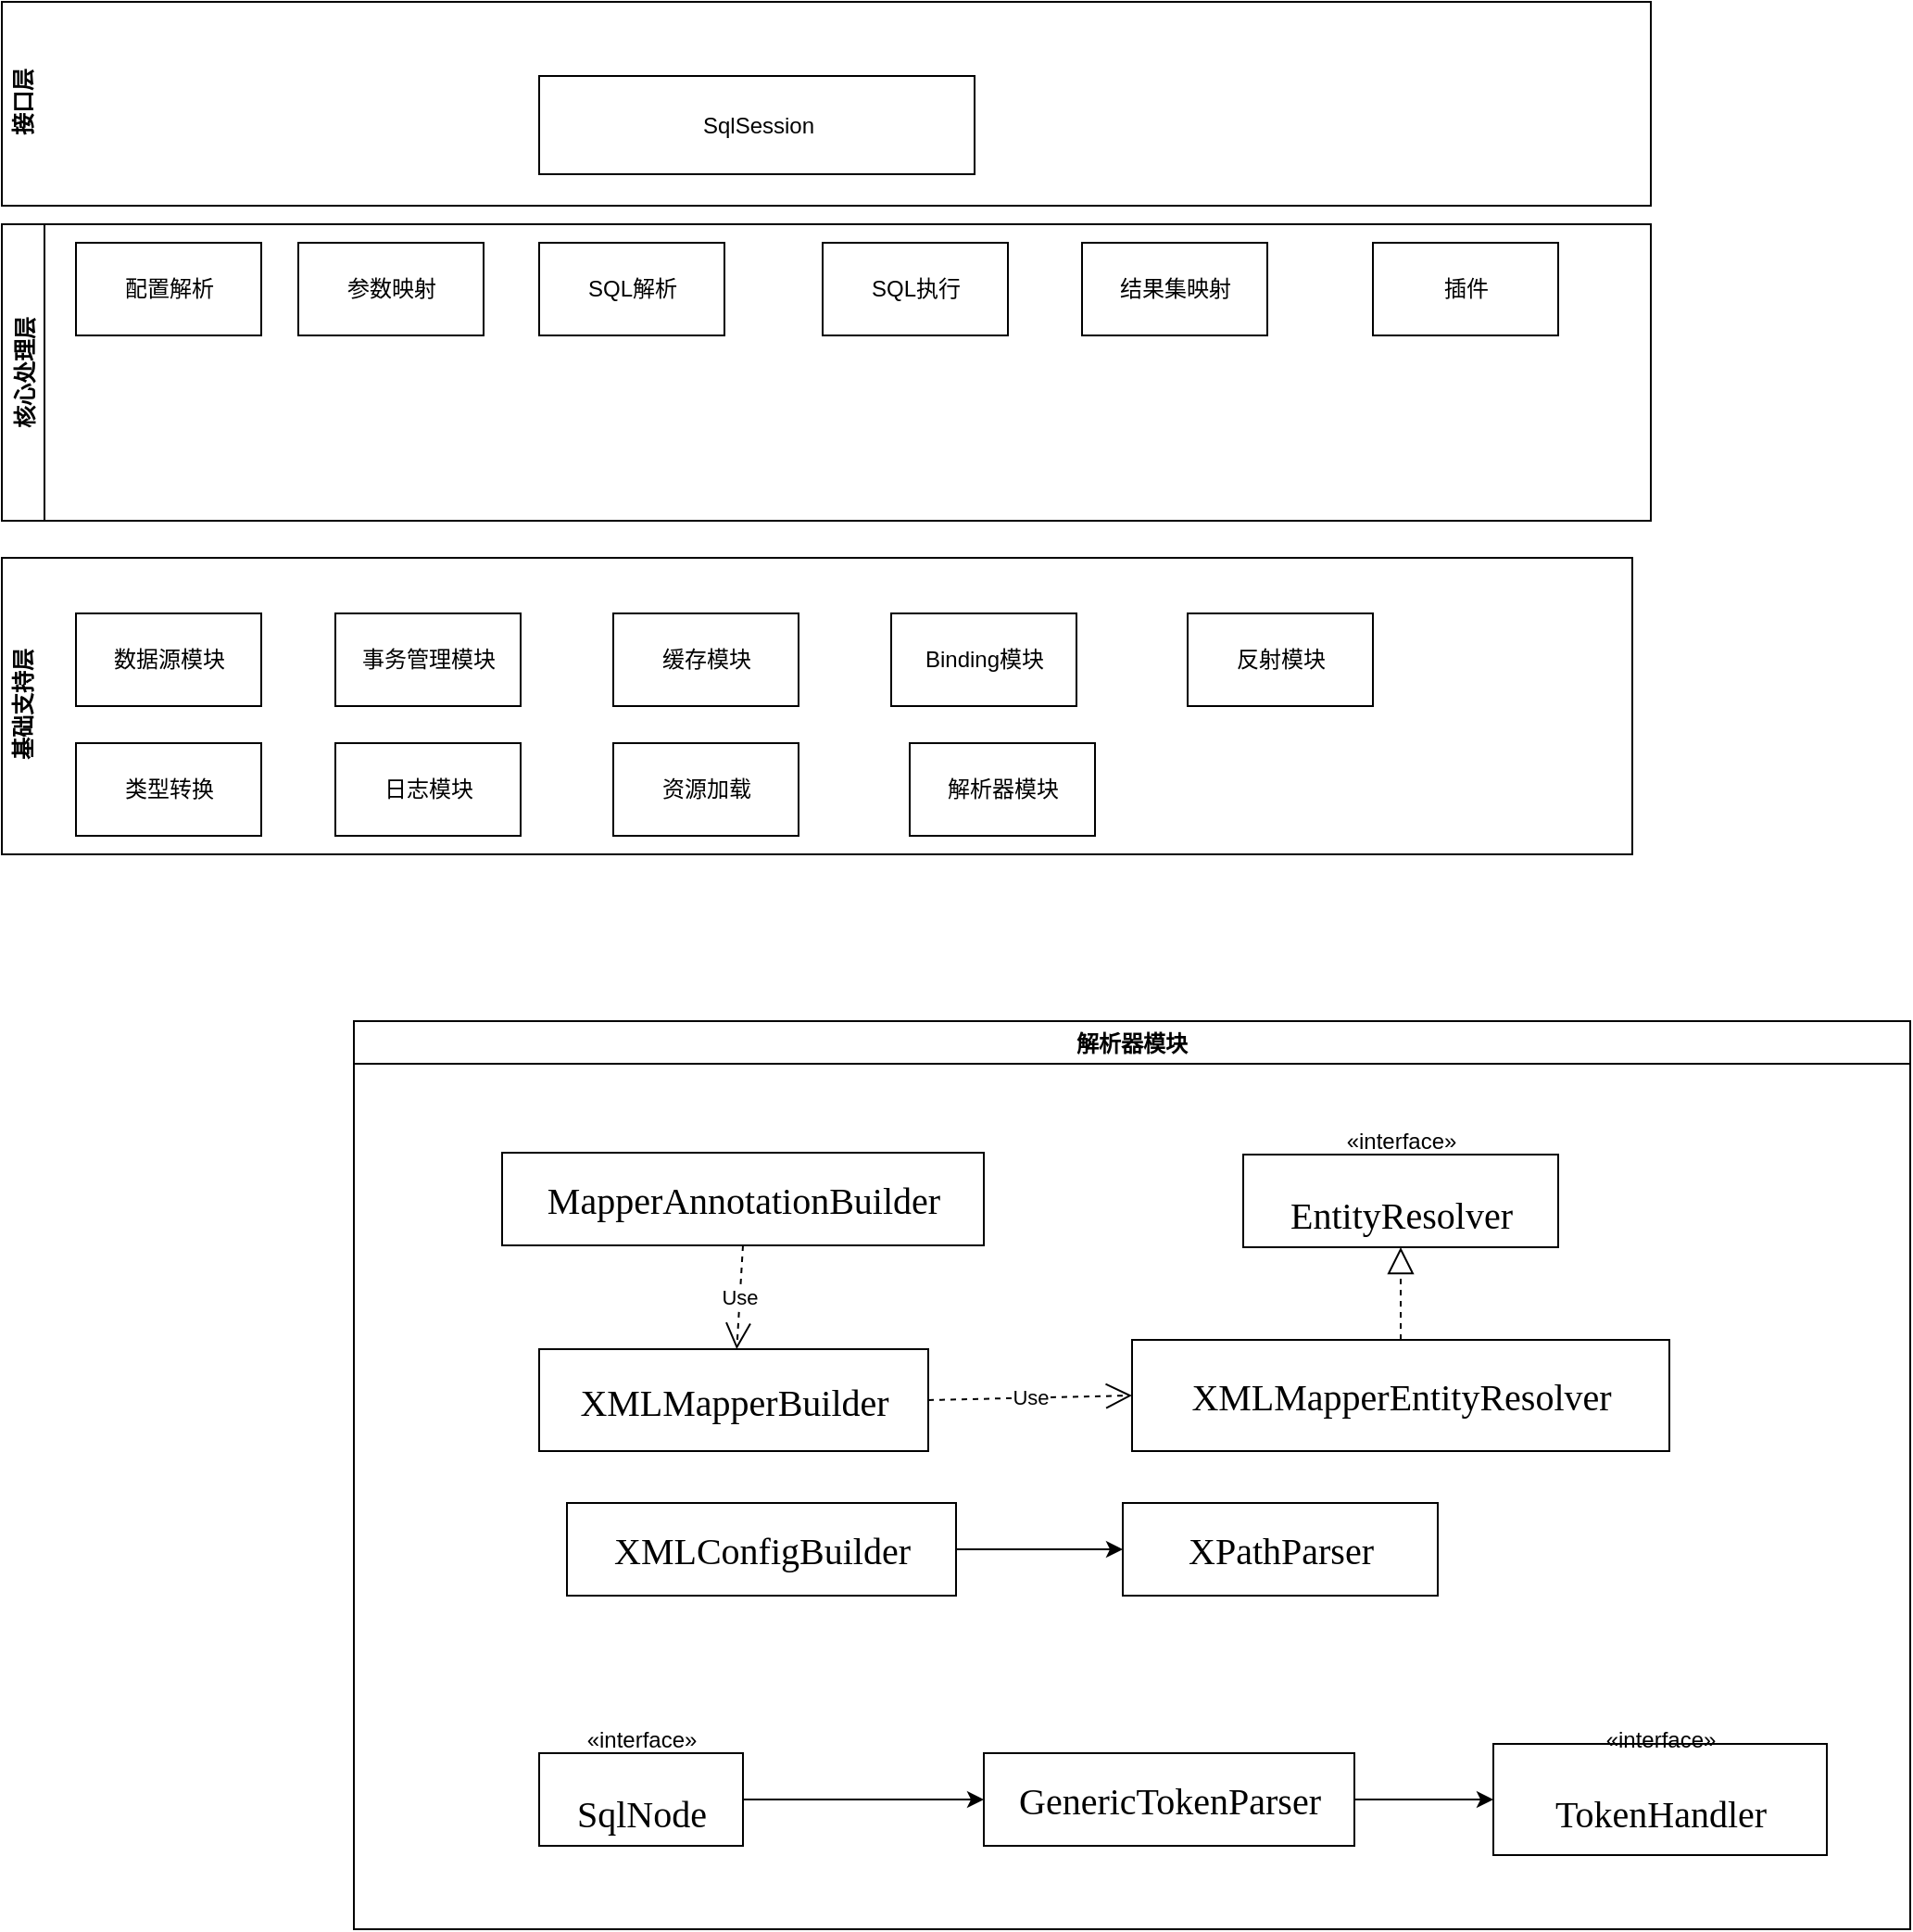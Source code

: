 <mxfile version="12.5.1" type="github">
  <diagram id="NqdyVlGYuGU1DPlqcApG" name="Page-1">
    <mxGraphModel dx="1422" dy="762" grid="1" gridSize="10" guides="1" tooltips="1" connect="1" arrows="1" fold="1" page="1" pageScale="1" pageWidth="827" pageHeight="1169" math="0" shadow="0">
      <root>
        <mxCell id="0"/>
        <mxCell id="1" parent="0"/>
        <mxCell id="Ca9ZKJGd3RS6ejhv2K8J-3" value="接口层" style="swimlane;html=1;horizontal=0;swimlaneLine=0;" vertex="1" parent="1">
          <mxGeometry y="20" width="890" height="110" as="geometry"/>
        </mxCell>
        <mxCell id="Ca9ZKJGd3RS6ejhv2K8J-18" value="SqlSession" style="html=1;dashed=0;whitespace=wrap;" vertex="1" parent="Ca9ZKJGd3RS6ejhv2K8J-3">
          <mxGeometry x="290" y="40" width="235" height="53" as="geometry"/>
        </mxCell>
        <mxCell id="Ca9ZKJGd3RS6ejhv2K8J-6" value="基础支持层" style="swimlane;html=1;horizontal=0;swimlaneLine=0;startSize=23;" vertex="1" parent="1">
          <mxGeometry y="320" width="880" height="160" as="geometry"/>
        </mxCell>
        <mxCell id="Ca9ZKJGd3RS6ejhv2K8J-19" value="数据源模块" style="html=1;dashed=0;whitespace=wrap;" vertex="1" parent="Ca9ZKJGd3RS6ejhv2K8J-6">
          <mxGeometry x="40" y="30" width="100" height="50" as="geometry"/>
        </mxCell>
        <mxCell id="Ca9ZKJGd3RS6ejhv2K8J-20" value="事务管理模块" style="html=1;dashed=0;whitespace=wrap;" vertex="1" parent="Ca9ZKJGd3RS6ejhv2K8J-6">
          <mxGeometry x="180" y="30" width="100" height="50" as="geometry"/>
        </mxCell>
        <mxCell id="Ca9ZKJGd3RS6ejhv2K8J-21" value="缓存模块" style="html=1;dashed=0;whitespace=wrap;" vertex="1" parent="Ca9ZKJGd3RS6ejhv2K8J-6">
          <mxGeometry x="330" y="30" width="100" height="50" as="geometry"/>
        </mxCell>
        <mxCell id="Ca9ZKJGd3RS6ejhv2K8J-22" value="Binding模块" style="html=1;dashed=0;whitespace=wrap;" vertex="1" parent="Ca9ZKJGd3RS6ejhv2K8J-6">
          <mxGeometry x="480" y="30" width="100" height="50" as="geometry"/>
        </mxCell>
        <mxCell id="Ca9ZKJGd3RS6ejhv2K8J-23" value="反射模块" style="html=1;dashed=0;whitespace=wrap;" vertex="1" parent="Ca9ZKJGd3RS6ejhv2K8J-6">
          <mxGeometry x="640" y="30" width="100" height="50" as="geometry"/>
        </mxCell>
        <mxCell id="Ca9ZKJGd3RS6ejhv2K8J-24" value="类型转换" style="html=1;dashed=0;whitespace=wrap;" vertex="1" parent="Ca9ZKJGd3RS6ejhv2K8J-6">
          <mxGeometry x="40" y="100" width="100" height="50" as="geometry"/>
        </mxCell>
        <mxCell id="Ca9ZKJGd3RS6ejhv2K8J-25" value="日志模块" style="html=1;dashed=0;whitespace=wrap;" vertex="1" parent="Ca9ZKJGd3RS6ejhv2K8J-6">
          <mxGeometry x="180" y="100" width="100" height="50" as="geometry"/>
        </mxCell>
        <mxCell id="Ca9ZKJGd3RS6ejhv2K8J-26" value="资源加载" style="html=1;dashed=0;whitespace=wrap;" vertex="1" parent="Ca9ZKJGd3RS6ejhv2K8J-6">
          <mxGeometry x="330" y="100" width="100" height="50" as="geometry"/>
        </mxCell>
        <mxCell id="Ca9ZKJGd3RS6ejhv2K8J-27" value="解析器模块" style="html=1;dashed=0;whitespace=wrap;" vertex="1" parent="Ca9ZKJGd3RS6ejhv2K8J-6">
          <mxGeometry x="490" y="100" width="100" height="50" as="geometry"/>
        </mxCell>
        <mxCell id="Ca9ZKJGd3RS6ejhv2K8J-4" value="核心处理层" style="swimlane;startSize=23;horizontal=0;" vertex="1" parent="1">
          <mxGeometry y="140" width="890" height="160" as="geometry"/>
        </mxCell>
        <mxCell id="Ca9ZKJGd3RS6ejhv2K8J-10" value="配置解析" style="html=1;dashed=0;whitespace=wrap;" vertex="1" parent="Ca9ZKJGd3RS6ejhv2K8J-4">
          <mxGeometry x="40" y="10" width="100" height="50" as="geometry"/>
        </mxCell>
        <mxCell id="Ca9ZKJGd3RS6ejhv2K8J-11" value="参数映射" style="html=1;dashed=0;whitespace=wrap;" vertex="1" parent="Ca9ZKJGd3RS6ejhv2K8J-4">
          <mxGeometry x="160" y="10" width="100" height="50" as="geometry"/>
        </mxCell>
        <mxCell id="Ca9ZKJGd3RS6ejhv2K8J-14" value="SQL解析" style="html=1;dashed=0;whitespace=wrap;" vertex="1" parent="Ca9ZKJGd3RS6ejhv2K8J-4">
          <mxGeometry x="290" y="10" width="100" height="50" as="geometry"/>
        </mxCell>
        <mxCell id="Ca9ZKJGd3RS6ejhv2K8J-15" value="SQL执行" style="html=1;dashed=0;whitespace=wrap;" vertex="1" parent="Ca9ZKJGd3RS6ejhv2K8J-4">
          <mxGeometry x="443" y="10" width="100" height="50" as="geometry"/>
        </mxCell>
        <mxCell id="Ca9ZKJGd3RS6ejhv2K8J-16" value="结果集映射" style="html=1;dashed=0;whitespace=wrap;" vertex="1" parent="Ca9ZKJGd3RS6ejhv2K8J-4">
          <mxGeometry x="583" y="10" width="100" height="50" as="geometry"/>
        </mxCell>
        <mxCell id="Ca9ZKJGd3RS6ejhv2K8J-17" value="插件" style="html=1;dashed=0;whitespace=wrap;" vertex="1" parent="Ca9ZKJGd3RS6ejhv2K8J-4">
          <mxGeometry x="740" y="10" width="100" height="50" as="geometry"/>
        </mxCell>
        <mxCell id="Ca9ZKJGd3RS6ejhv2K8J-35" value="解析器模块" style="swimlane;" vertex="1" parent="1">
          <mxGeometry x="190" y="570" width="840" height="490" as="geometry"/>
        </mxCell>
        <mxCell id="Ca9ZKJGd3RS6ejhv2K8J-28" value="&lt;pre style=&quot;background-color: rgb(255 , 255 , 255) ; font-family: &amp;#34;consolas&amp;#34; ; font-size: 15pt&quot;&gt;XMLMapperEntityResolver&lt;/pre&gt;" style="html=1;" vertex="1" parent="Ca9ZKJGd3RS6ejhv2K8J-35">
          <mxGeometry x="420" y="172" width="290" height="60" as="geometry"/>
        </mxCell>
        <mxCell id="Ca9ZKJGd3RS6ejhv2K8J-29" value="«interface»&lt;br&gt;&lt;pre style=&quot;background-color: rgb(255 , 255 , 255) ; font-family: &amp;#34;consolas&amp;#34; ; font-size: 15pt&quot;&gt;EntityResolver&lt;/pre&gt;" style="html=1;" vertex="1" parent="Ca9ZKJGd3RS6ejhv2K8J-35">
          <mxGeometry x="480" y="72" width="170" height="50" as="geometry"/>
        </mxCell>
        <mxCell id="Ca9ZKJGd3RS6ejhv2K8J-30" value="" style="endArrow=block;dashed=1;endFill=0;endSize=12;html=1;entryX=0.5;entryY=1;entryDx=0;entryDy=0;" edge="1" parent="Ca9ZKJGd3RS6ejhv2K8J-35" source="Ca9ZKJGd3RS6ejhv2K8J-28" target="Ca9ZKJGd3RS6ejhv2K8J-29">
          <mxGeometry width="160" relative="1" as="geometry">
            <mxPoint x="340" y="312" as="sourcePoint"/>
            <mxPoint x="500" y="312" as="targetPoint"/>
          </mxGeometry>
        </mxCell>
        <mxCell id="Ca9ZKJGd3RS6ejhv2K8J-31" value="&lt;pre style=&quot;background-color: rgb(255 , 255 , 255) ; font-family: &amp;#34;consolas&amp;#34; ; font-size: 15pt&quot;&gt;XMLMapperBuilder&lt;/pre&gt;" style="html=1;" vertex="1" parent="Ca9ZKJGd3RS6ejhv2K8J-35">
          <mxGeometry x="100" y="177" width="210" height="55" as="geometry"/>
        </mxCell>
        <mxCell id="Ca9ZKJGd3RS6ejhv2K8J-32" value="Use" style="endArrow=open;endSize=12;dashed=1;html=1;entryX=0;entryY=0.5;entryDx=0;entryDy=0;exitX=1;exitY=0.5;exitDx=0;exitDy=0;" edge="1" parent="Ca9ZKJGd3RS6ejhv2K8J-35" source="Ca9ZKJGd3RS6ejhv2K8J-31" target="Ca9ZKJGd3RS6ejhv2K8J-28">
          <mxGeometry width="160" relative="1" as="geometry">
            <mxPoint x="310" y="322" as="sourcePoint"/>
            <mxPoint x="470" y="322" as="targetPoint"/>
          </mxGeometry>
        </mxCell>
        <mxCell id="Ca9ZKJGd3RS6ejhv2K8J-33" value="&lt;pre style=&quot;background-color: rgb(255 , 255 , 255) ; font-family: &amp;#34;consolas&amp;#34; ; font-size: 15pt&quot;&gt;MapperAnnotationBuilder&lt;/pre&gt;" style="html=1;" vertex="1" parent="Ca9ZKJGd3RS6ejhv2K8J-35">
          <mxGeometry x="80" y="71" width="260" height="50" as="geometry"/>
        </mxCell>
        <mxCell id="Ca9ZKJGd3RS6ejhv2K8J-34" value="Use" style="endArrow=open;endSize=12;dashed=1;html=1;exitX=0.5;exitY=1;exitDx=0;exitDy=0;" edge="1" parent="Ca9ZKJGd3RS6ejhv2K8J-35" source="Ca9ZKJGd3RS6ejhv2K8J-33" target="Ca9ZKJGd3RS6ejhv2K8J-31">
          <mxGeometry width="160" relative="1" as="geometry">
            <mxPoint x="-30" y="322" as="sourcePoint"/>
            <mxPoint x="130" y="322" as="targetPoint"/>
          </mxGeometry>
        </mxCell>
        <mxCell id="Ca9ZKJGd3RS6ejhv2K8J-39" style="edgeStyle=orthogonalEdgeStyle;rounded=0;orthogonalLoop=1;jettySize=auto;html=1;exitX=1;exitY=0.5;exitDx=0;exitDy=0;" edge="1" parent="Ca9ZKJGd3RS6ejhv2K8J-35" source="Ca9ZKJGd3RS6ejhv2K8J-36" target="Ca9ZKJGd3RS6ejhv2K8J-38">
          <mxGeometry relative="1" as="geometry"/>
        </mxCell>
        <mxCell id="Ca9ZKJGd3RS6ejhv2K8J-36" value="&lt;pre style=&quot;background-color: rgb(255 , 255 , 255) ; font-family: &amp;#34;consolas&amp;#34; ; font-size: 15pt&quot;&gt;XMLConfigBuilder&lt;/pre&gt;" style="html=1;" vertex="1" parent="Ca9ZKJGd3RS6ejhv2K8J-35">
          <mxGeometry x="115" y="260" width="210" height="50" as="geometry"/>
        </mxCell>
        <mxCell id="Ca9ZKJGd3RS6ejhv2K8J-38" value="&lt;pre style=&quot;background-color: rgb(255 , 255 , 255) ; font-family: &amp;#34;consolas&amp;#34; ; font-size: 15pt&quot;&gt;XPathParser&lt;/pre&gt;" style="html=1;" vertex="1" parent="Ca9ZKJGd3RS6ejhv2K8J-35">
          <mxGeometry x="415" y="260" width="170" height="50" as="geometry"/>
        </mxCell>
        <mxCell id="Ca9ZKJGd3RS6ejhv2K8J-40" value="«interface»&lt;br&gt;&lt;pre style=&quot;background-color: rgb(255 , 255 , 255) ; font-family: &amp;#34;consolas&amp;#34; ; font-size: 15pt&quot;&gt;TokenHandler&lt;/pre&gt;" style="html=1;" vertex="1" parent="Ca9ZKJGd3RS6ejhv2K8J-35">
          <mxGeometry x="615" y="390" width="180" height="60" as="geometry"/>
        </mxCell>
        <mxCell id="Ca9ZKJGd3RS6ejhv2K8J-42" style="edgeStyle=orthogonalEdgeStyle;rounded=0;orthogonalLoop=1;jettySize=auto;html=1;exitX=1;exitY=0.5;exitDx=0;exitDy=0;" edge="1" parent="Ca9ZKJGd3RS6ejhv2K8J-35" source="Ca9ZKJGd3RS6ejhv2K8J-41" target="Ca9ZKJGd3RS6ejhv2K8J-40">
          <mxGeometry relative="1" as="geometry"/>
        </mxCell>
        <mxCell id="Ca9ZKJGd3RS6ejhv2K8J-41" value="&lt;pre style=&quot;background-color: rgb(255 , 255 , 255) ; font-family: &amp;#34;consolas&amp;#34; ; font-size: 15pt&quot;&gt;GenericTokenParser&lt;/pre&gt;" style="html=1;" vertex="1" parent="Ca9ZKJGd3RS6ejhv2K8J-35">
          <mxGeometry x="340" y="395" width="200" height="50" as="geometry"/>
        </mxCell>
        <mxCell id="Ca9ZKJGd3RS6ejhv2K8J-46" style="edgeStyle=orthogonalEdgeStyle;rounded=0;orthogonalLoop=1;jettySize=auto;html=1;entryX=0;entryY=0.5;entryDx=0;entryDy=0;" edge="1" parent="Ca9ZKJGd3RS6ejhv2K8J-35" source="Ca9ZKJGd3RS6ejhv2K8J-43" target="Ca9ZKJGd3RS6ejhv2K8J-41">
          <mxGeometry relative="1" as="geometry"/>
        </mxCell>
        <mxCell id="Ca9ZKJGd3RS6ejhv2K8J-43" value="«interface»&lt;br&gt;&lt;pre style=&quot;background-color: rgb(255 , 255 , 255) ; font-family: &amp;#34;consolas&amp;#34; ; font-size: 15pt&quot;&gt;SqlNode&lt;/pre&gt;" style="html=1;" vertex="1" parent="Ca9ZKJGd3RS6ejhv2K8J-35">
          <mxGeometry x="100" y="395" width="110" height="50" as="geometry"/>
        </mxCell>
      </root>
    </mxGraphModel>
  </diagram>
</mxfile>
